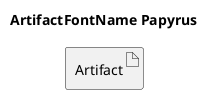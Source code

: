 @startuml
'!include ../../../plantuml-styles/plantuml-ae-skinparam-ex.iuml

skinparam ArtifactFontName Papyrus

title ArtifactFontName Papyrus

artifact Artifact


@enduml